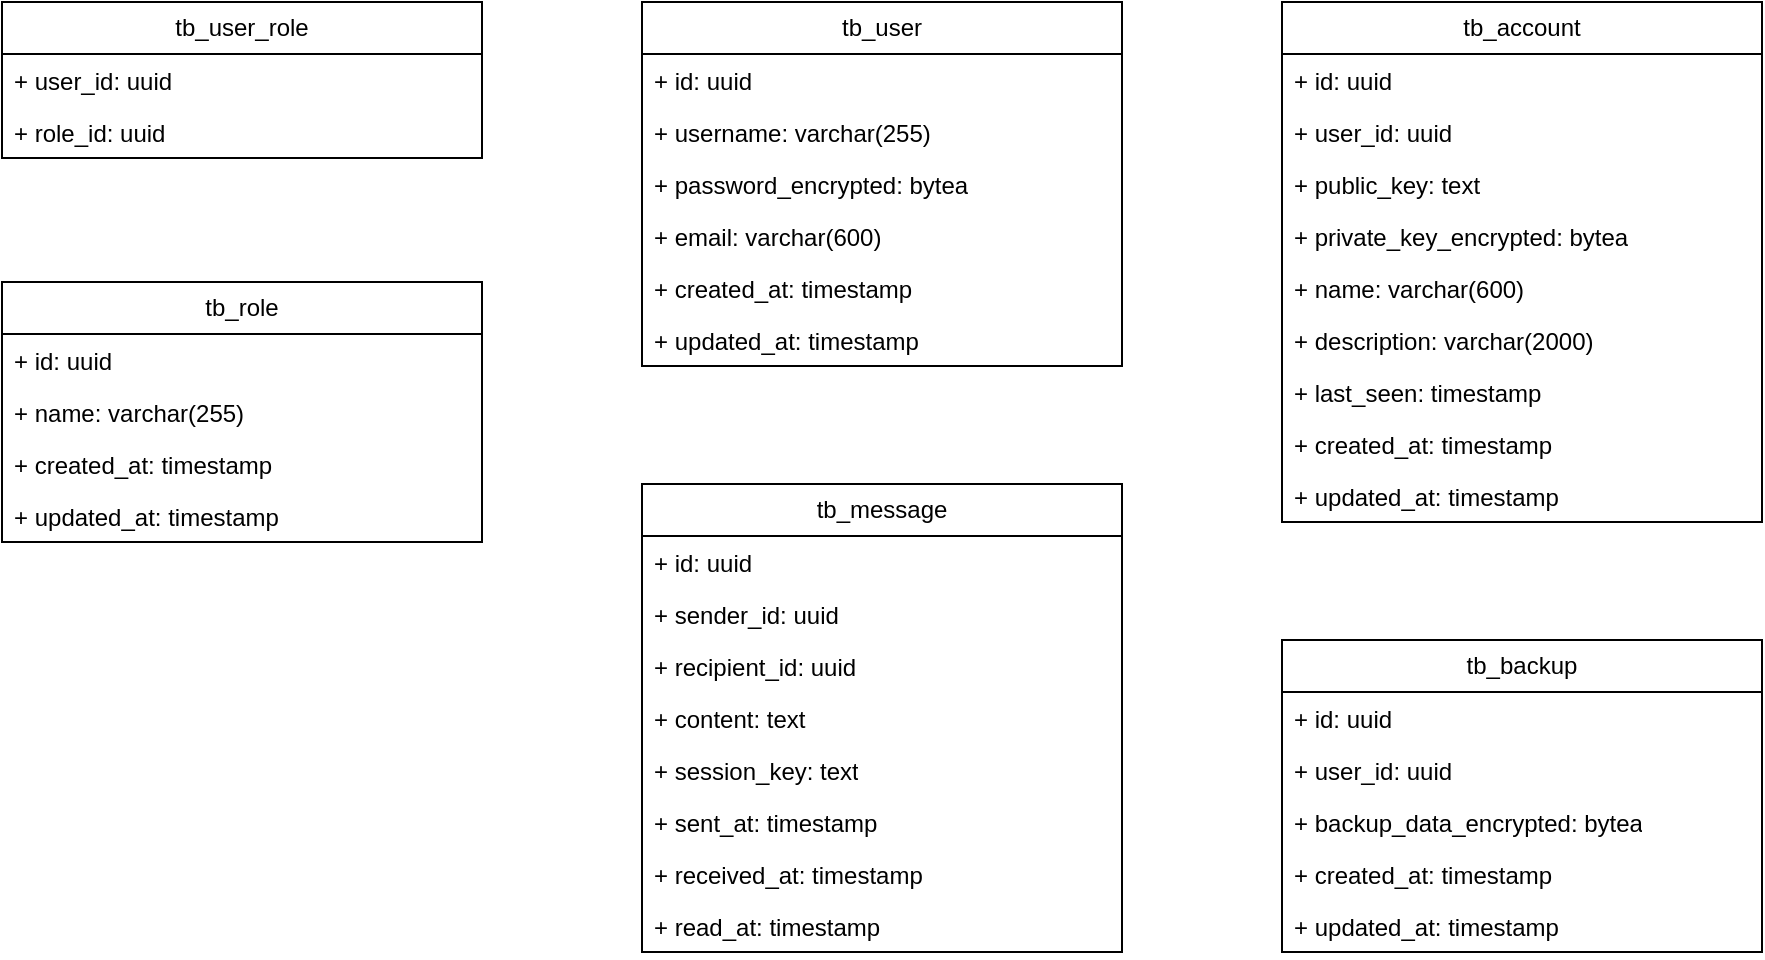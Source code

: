 <mxfile version="20.8.16" type="device"><diagram name="Página-1" id="6pPerWVeCeAuCL8nmsOj"><mxGraphModel dx="1192" dy="828" grid="1" gridSize="10" guides="1" tooltips="1" connect="1" arrows="1" fold="1" page="0" pageScale="1" pageWidth="827" pageHeight="1169" math="0" shadow="0"><root><mxCell id="0"/><mxCell id="1" parent="0"/><mxCell id="74qk-wkZuoJ21UFmDWkd-1" value="tb_user" style="swimlane;fontStyle=0;childLayout=stackLayout;horizontal=1;startSize=26;fillColor=none;horizontalStack=0;resizeParent=1;resizeParentMax=0;resizeLast=0;collapsible=1;marginBottom=0;whiteSpace=wrap;html=1;" parent="1" vertex="1"><mxGeometry x="40" y="120" width="240" height="182" as="geometry"/></mxCell><mxCell id="74qk-wkZuoJ21UFmDWkd-2" value="+ id: uuid" style="text;strokeColor=none;fillColor=none;align=left;verticalAlign=top;spacingLeft=4;spacingRight=4;overflow=hidden;rotatable=0;points=[[0,0.5],[1,0.5]];portConstraint=eastwest;whiteSpace=wrap;html=1;" parent="74qk-wkZuoJ21UFmDWkd-1" vertex="1"><mxGeometry y="26" width="240" height="26" as="geometry"/></mxCell><mxCell id="74qk-wkZuoJ21UFmDWkd-3" value="+ username: varchar(255)" style="text;strokeColor=none;fillColor=none;align=left;verticalAlign=top;spacingLeft=4;spacingRight=4;overflow=hidden;rotatable=0;points=[[0,0.5],[1,0.5]];portConstraint=eastwest;whiteSpace=wrap;html=1;" parent="74qk-wkZuoJ21UFmDWkd-1" vertex="1"><mxGeometry y="52" width="240" height="26" as="geometry"/></mxCell><mxCell id="74qk-wkZuoJ21UFmDWkd-5" value="+ password_encrypted: bytea" style="text;strokeColor=none;fillColor=none;align=left;verticalAlign=top;spacingLeft=4;spacingRight=4;overflow=hidden;rotatable=0;points=[[0,0.5],[1,0.5]];portConstraint=eastwest;whiteSpace=wrap;html=1;" parent="74qk-wkZuoJ21UFmDWkd-1" vertex="1"><mxGeometry y="78" width="240" height="26" as="geometry"/></mxCell><mxCell id="74qk-wkZuoJ21UFmDWkd-6" value="+ email: varchar(600)" style="text;strokeColor=none;fillColor=none;align=left;verticalAlign=top;spacingLeft=4;spacingRight=4;overflow=hidden;rotatable=0;points=[[0,0.5],[1,0.5]];portConstraint=eastwest;whiteSpace=wrap;html=1;" parent="74qk-wkZuoJ21UFmDWkd-1" vertex="1"><mxGeometry y="104" width="240" height="26" as="geometry"/></mxCell><mxCell id="nqH3EhYvDkOdeEE-f4fE-19" value="+ created_at: timestamp" style="text;strokeColor=none;fillColor=none;align=left;verticalAlign=top;spacingLeft=4;spacingRight=4;overflow=hidden;rotatable=0;points=[[0,0.5],[1,0.5]];portConstraint=eastwest;whiteSpace=wrap;html=1;" parent="74qk-wkZuoJ21UFmDWkd-1" vertex="1"><mxGeometry y="130" width="240" height="26" as="geometry"/></mxCell><mxCell id="nqH3EhYvDkOdeEE-f4fE-20" value="+ updated_at: timestamp" style="text;strokeColor=none;fillColor=none;align=left;verticalAlign=top;spacingLeft=4;spacingRight=4;overflow=hidden;rotatable=0;points=[[0,0.5],[1,0.5]];portConstraint=eastwest;whiteSpace=wrap;html=1;" parent="74qk-wkZuoJ21UFmDWkd-1" vertex="1"><mxGeometry y="156" width="240" height="26" as="geometry"/></mxCell><mxCell id="74qk-wkZuoJ21UFmDWkd-7" value="tb_account" style="swimlane;fontStyle=0;childLayout=stackLayout;horizontal=1;startSize=26;fillColor=none;horizontalStack=0;resizeParent=1;resizeParentMax=0;resizeLast=0;collapsible=1;marginBottom=0;whiteSpace=wrap;html=1;" parent="1" vertex="1"><mxGeometry x="360" y="120" width="240" height="260" as="geometry"/></mxCell><mxCell id="74qk-wkZuoJ21UFmDWkd-8" value="+ id: uuid" style="text;strokeColor=none;fillColor=none;align=left;verticalAlign=top;spacingLeft=4;spacingRight=4;overflow=hidden;rotatable=0;points=[[0,0.5],[1,0.5]];portConstraint=eastwest;whiteSpace=wrap;html=1;" parent="74qk-wkZuoJ21UFmDWkd-7" vertex="1"><mxGeometry y="26" width="240" height="26" as="geometry"/></mxCell><mxCell id="74qk-wkZuoJ21UFmDWkd-19" value="+ user_id: uuid" style="text;strokeColor=none;fillColor=none;align=left;verticalAlign=top;spacingLeft=4;spacingRight=4;overflow=hidden;rotatable=0;points=[[0,0.5],[1,0.5]];portConstraint=eastwest;whiteSpace=wrap;html=1;" parent="74qk-wkZuoJ21UFmDWkd-7" vertex="1"><mxGeometry y="52" width="240" height="26" as="geometry"/></mxCell><mxCell id="74qk-wkZuoJ21UFmDWkd-12" value="+ public_key: text" style="text;strokeColor=none;fillColor=none;align=left;verticalAlign=top;spacingLeft=4;spacingRight=4;overflow=hidden;rotatable=0;points=[[0,0.5],[1,0.5]];portConstraint=eastwest;whiteSpace=wrap;html=1;" parent="74qk-wkZuoJ21UFmDWkd-7" vertex="1"><mxGeometry y="78" width="240" height="26" as="geometry"/></mxCell><mxCell id="nqH3EhYvDkOdeEE-f4fE-25" value="+ private_key_encrypted: bytea" style="text;strokeColor=none;fillColor=none;align=left;verticalAlign=top;spacingLeft=4;spacingRight=4;overflow=hidden;rotatable=0;points=[[0,0.5],[1,0.5]];portConstraint=eastwest;whiteSpace=wrap;html=1;" parent="74qk-wkZuoJ21UFmDWkd-7" vertex="1"><mxGeometry y="104" width="240" height="26" as="geometry"/></mxCell><mxCell id="74qk-wkZuoJ21UFmDWkd-9" value="+ name: varchar(600)" style="text;strokeColor=none;fillColor=none;align=left;verticalAlign=top;spacingLeft=4;spacingRight=4;overflow=hidden;rotatable=0;points=[[0,0.5],[1,0.5]];portConstraint=eastwest;whiteSpace=wrap;html=1;" parent="74qk-wkZuoJ21UFmDWkd-7" vertex="1"><mxGeometry y="130" width="240" height="26" as="geometry"/></mxCell><mxCell id="74qk-wkZuoJ21UFmDWkd-10" value="+ description: varchar(2000)" style="text;strokeColor=none;fillColor=none;align=left;verticalAlign=top;spacingLeft=4;spacingRight=4;overflow=hidden;rotatable=0;points=[[0,0.5],[1,0.5]];portConstraint=eastwest;whiteSpace=wrap;html=1;" parent="74qk-wkZuoJ21UFmDWkd-7" vertex="1"><mxGeometry y="156" width="240" height="26" as="geometry"/></mxCell><mxCell id="74qk-wkZuoJ21UFmDWkd-21" value="+ last_seen: timestamp" style="text;strokeColor=none;fillColor=none;align=left;verticalAlign=top;spacingLeft=4;spacingRight=4;overflow=hidden;rotatable=0;points=[[0,0.5],[1,0.5]];portConstraint=eastwest;whiteSpace=wrap;html=1;" parent="74qk-wkZuoJ21UFmDWkd-7" vertex="1"><mxGeometry y="182" width="240" height="26" as="geometry"/></mxCell><mxCell id="nqH3EhYvDkOdeEE-f4fE-21" value="+ created_at: timestamp" style="text;strokeColor=none;fillColor=none;align=left;verticalAlign=top;spacingLeft=4;spacingRight=4;overflow=hidden;rotatable=0;points=[[0,0.5],[1,0.5]];portConstraint=eastwest;whiteSpace=wrap;html=1;" parent="74qk-wkZuoJ21UFmDWkd-7" vertex="1"><mxGeometry y="208" width="240" height="26" as="geometry"/></mxCell><mxCell id="nqH3EhYvDkOdeEE-f4fE-22" value="+ updated_at: timestamp" style="text;strokeColor=none;fillColor=none;align=left;verticalAlign=top;spacingLeft=4;spacingRight=4;overflow=hidden;rotatable=0;points=[[0,0.5],[1,0.5]];portConstraint=eastwest;whiteSpace=wrap;html=1;" parent="74qk-wkZuoJ21UFmDWkd-7" vertex="1"><mxGeometry y="234" width="240" height="26" as="geometry"/></mxCell><mxCell id="74qk-wkZuoJ21UFmDWkd-22" value="tb_message" style="swimlane;fontStyle=0;childLayout=stackLayout;horizontal=1;startSize=26;fillColor=none;horizontalStack=0;resizeParent=1;resizeParentMax=0;resizeLast=0;collapsible=1;marginBottom=0;whiteSpace=wrap;html=1;" parent="1" vertex="1"><mxGeometry x="40" y="361" width="240" height="234" as="geometry"/></mxCell><mxCell id="74qk-wkZuoJ21UFmDWkd-23" value="+ id: uuid" style="text;strokeColor=none;fillColor=none;align=left;verticalAlign=top;spacingLeft=4;spacingRight=4;overflow=hidden;rotatable=0;points=[[0,0.5],[1,0.5]];portConstraint=eastwest;whiteSpace=wrap;html=1;" parent="74qk-wkZuoJ21UFmDWkd-22" vertex="1"><mxGeometry y="26" width="240" height="26" as="geometry"/></mxCell><mxCell id="74qk-wkZuoJ21UFmDWkd-24" value="+ sender_id: uuid" style="text;strokeColor=none;fillColor=none;align=left;verticalAlign=top;spacingLeft=4;spacingRight=4;overflow=hidden;rotatable=0;points=[[0,0.5],[1,0.5]];portConstraint=eastwest;whiteSpace=wrap;html=1;" parent="74qk-wkZuoJ21UFmDWkd-22" vertex="1"><mxGeometry y="52" width="240" height="26" as="geometry"/></mxCell><mxCell id="74qk-wkZuoJ21UFmDWkd-30" value="+ recipient_id: uuid" style="text;strokeColor=none;fillColor=none;align=left;verticalAlign=top;spacingLeft=4;spacingRight=4;overflow=hidden;rotatable=0;points=[[0,0.5],[1,0.5]];portConstraint=eastwest;whiteSpace=wrap;html=1;" parent="74qk-wkZuoJ21UFmDWkd-22" vertex="1"><mxGeometry y="78" width="240" height="26" as="geometry"/></mxCell><mxCell id="74qk-wkZuoJ21UFmDWkd-25" value="+ content: text" style="text;strokeColor=none;fillColor=none;align=left;verticalAlign=top;spacingLeft=4;spacingRight=4;overflow=hidden;rotatable=0;points=[[0,0.5],[1,0.5]];portConstraint=eastwest;whiteSpace=wrap;html=1;" parent="74qk-wkZuoJ21UFmDWkd-22" vertex="1"><mxGeometry y="104" width="240" height="26" as="geometry"/></mxCell><mxCell id="nqH3EhYvDkOdeEE-f4fE-9" value="+ session_key: text" style="text;strokeColor=none;fillColor=none;align=left;verticalAlign=top;spacingLeft=4;spacingRight=4;overflow=hidden;rotatable=0;points=[[0,0.5],[1,0.5]];portConstraint=eastwest;whiteSpace=wrap;html=1;" parent="74qk-wkZuoJ21UFmDWkd-22" vertex="1"><mxGeometry y="130" width="240" height="26" as="geometry"/></mxCell><mxCell id="74qk-wkZuoJ21UFmDWkd-29" value="+ sent_at: timestamp" style="text;strokeColor=none;fillColor=none;align=left;verticalAlign=top;spacingLeft=4;spacingRight=4;overflow=hidden;rotatable=0;points=[[0,0.5],[1,0.5]];portConstraint=eastwest;whiteSpace=wrap;html=1;" parent="74qk-wkZuoJ21UFmDWkd-22" vertex="1"><mxGeometry y="156" width="240" height="26" as="geometry"/></mxCell><mxCell id="74qk-wkZuoJ21UFmDWkd-31" value="+ received_at: timestamp" style="text;strokeColor=none;fillColor=none;align=left;verticalAlign=top;spacingLeft=4;spacingRight=4;overflow=hidden;rotatable=0;points=[[0,0.5],[1,0.5]];portConstraint=eastwest;whiteSpace=wrap;html=1;" parent="74qk-wkZuoJ21UFmDWkd-22" vertex="1"><mxGeometry y="182" width="240" height="26" as="geometry"/></mxCell><mxCell id="74qk-wkZuoJ21UFmDWkd-32" value="+ read_at: timestamp" style="text;strokeColor=none;fillColor=none;align=left;verticalAlign=top;spacingLeft=4;spacingRight=4;overflow=hidden;rotatable=0;points=[[0,0.5],[1,0.5]];portConstraint=eastwest;whiteSpace=wrap;html=1;" parent="74qk-wkZuoJ21UFmDWkd-22" vertex="1"><mxGeometry y="208" width="240" height="26" as="geometry"/></mxCell><mxCell id="nqH3EhYvDkOdeEE-f4fE-10" value="tb_backup" style="swimlane;fontStyle=0;childLayout=stackLayout;horizontal=1;startSize=26;fillColor=none;horizontalStack=0;resizeParent=1;resizeParentMax=0;resizeLast=0;collapsible=1;marginBottom=0;whiteSpace=wrap;html=1;" parent="1" vertex="1"><mxGeometry x="360" y="439" width="240" height="156" as="geometry"/></mxCell><mxCell id="nqH3EhYvDkOdeEE-f4fE-11" value="+ id: uuid" style="text;strokeColor=none;fillColor=none;align=left;verticalAlign=top;spacingLeft=4;spacingRight=4;overflow=hidden;rotatable=0;points=[[0,0.5],[1,0.5]];portConstraint=eastwest;whiteSpace=wrap;html=1;" parent="nqH3EhYvDkOdeEE-f4fE-10" vertex="1"><mxGeometry y="26" width="240" height="26" as="geometry"/></mxCell><mxCell id="nqH3EhYvDkOdeEE-f4fE-12" value="+ user_id: uuid" style="text;strokeColor=none;fillColor=none;align=left;verticalAlign=top;spacingLeft=4;spacingRight=4;overflow=hidden;rotatable=0;points=[[0,0.5],[1,0.5]];portConstraint=eastwest;whiteSpace=wrap;html=1;" parent="nqH3EhYvDkOdeEE-f4fE-10" vertex="1"><mxGeometry y="52" width="240" height="26" as="geometry"/></mxCell><mxCell id="nqH3EhYvDkOdeEE-f4fE-13" value="+ backup_data_encrypted: bytea" style="text;strokeColor=none;fillColor=none;align=left;verticalAlign=top;spacingLeft=4;spacingRight=4;overflow=hidden;rotatable=0;points=[[0,0.5],[1,0.5]];portConstraint=eastwest;whiteSpace=wrap;html=1;" parent="nqH3EhYvDkOdeEE-f4fE-10" vertex="1"><mxGeometry y="78" width="240" height="26" as="geometry"/></mxCell><mxCell id="nqH3EhYvDkOdeEE-f4fE-18" value="+ created_at: timestamp" style="text;strokeColor=none;fillColor=none;align=left;verticalAlign=top;spacingLeft=4;spacingRight=4;overflow=hidden;rotatable=0;points=[[0,0.5],[1,0.5]];portConstraint=eastwest;whiteSpace=wrap;html=1;" parent="nqH3EhYvDkOdeEE-f4fE-10" vertex="1"><mxGeometry y="104" width="240" height="26" as="geometry"/></mxCell><mxCell id="nqH3EhYvDkOdeEE-f4fE-14" value="+ updated_at: timestamp" style="text;strokeColor=none;fillColor=none;align=left;verticalAlign=top;spacingLeft=4;spacingRight=4;overflow=hidden;rotatable=0;points=[[0,0.5],[1,0.5]];portConstraint=eastwest;whiteSpace=wrap;html=1;" parent="nqH3EhYvDkOdeEE-f4fE-10" vertex="1"><mxGeometry y="130" width="240" height="26" as="geometry"/></mxCell><mxCell id="nqH3EhYvDkOdeEE-f4fE-26" value="tb_role" style="swimlane;fontStyle=0;childLayout=stackLayout;horizontal=1;startSize=26;fillColor=none;horizontalStack=0;resizeParent=1;resizeParentMax=0;resizeLast=0;collapsible=1;marginBottom=0;whiteSpace=wrap;html=1;" parent="1" vertex="1"><mxGeometry x="-280" y="260" width="240" height="130" as="geometry"/></mxCell><mxCell id="nqH3EhYvDkOdeEE-f4fE-27" value="+ id: uuid" style="text;strokeColor=none;fillColor=none;align=left;verticalAlign=top;spacingLeft=4;spacingRight=4;overflow=hidden;rotatable=0;points=[[0,0.5],[1,0.5]];portConstraint=eastwest;whiteSpace=wrap;html=1;" parent="nqH3EhYvDkOdeEE-f4fE-26" vertex="1"><mxGeometry y="26" width="240" height="26" as="geometry"/></mxCell><mxCell id="nqH3EhYvDkOdeEE-f4fE-28" value="+ name: varchar(255)" style="text;strokeColor=none;fillColor=none;align=left;verticalAlign=top;spacingLeft=4;spacingRight=4;overflow=hidden;rotatable=0;points=[[0,0.5],[1,0.5]];portConstraint=eastwest;whiteSpace=wrap;html=1;" parent="nqH3EhYvDkOdeEE-f4fE-26" vertex="1"><mxGeometry y="52" width="240" height="26" as="geometry"/></mxCell><mxCell id="nqH3EhYvDkOdeEE-f4fE-36" value="+ created_at: timestamp" style="text;strokeColor=none;fillColor=none;align=left;verticalAlign=top;spacingLeft=4;spacingRight=4;overflow=hidden;rotatable=0;points=[[0,0.5],[1,0.5]];portConstraint=eastwest;whiteSpace=wrap;html=1;" parent="nqH3EhYvDkOdeEE-f4fE-26" vertex="1"><mxGeometry y="78" width="240" height="26" as="geometry"/></mxCell><mxCell id="nqH3EhYvDkOdeEE-f4fE-37" value="+ updated_at: timestamp" style="text;strokeColor=none;fillColor=none;align=left;verticalAlign=top;spacingLeft=4;spacingRight=4;overflow=hidden;rotatable=0;points=[[0,0.5],[1,0.5]];portConstraint=eastwest;whiteSpace=wrap;html=1;" parent="nqH3EhYvDkOdeEE-f4fE-26" vertex="1"><mxGeometry y="104" width="240" height="26" as="geometry"/></mxCell><mxCell id="nqH3EhYvDkOdeEE-f4fE-33" value="tb_user_role" style="swimlane;fontStyle=0;childLayout=stackLayout;horizontal=1;startSize=26;fillColor=none;horizontalStack=0;resizeParent=1;resizeParentMax=0;resizeLast=0;collapsible=1;marginBottom=0;whiteSpace=wrap;html=1;" parent="1" vertex="1"><mxGeometry x="-280" y="120" width="240" height="78" as="geometry"/></mxCell><mxCell id="nqH3EhYvDkOdeEE-f4fE-34" value="+ user_id: uuid" style="text;strokeColor=none;fillColor=none;align=left;verticalAlign=top;spacingLeft=4;spacingRight=4;overflow=hidden;rotatable=0;points=[[0,0.5],[1,0.5]];portConstraint=eastwest;whiteSpace=wrap;html=1;" parent="nqH3EhYvDkOdeEE-f4fE-33" vertex="1"><mxGeometry y="26" width="240" height="26" as="geometry"/></mxCell><mxCell id="nqH3EhYvDkOdeEE-f4fE-35" value="+ role_id: uuid" style="text;strokeColor=none;fillColor=none;align=left;verticalAlign=top;spacingLeft=4;spacingRight=4;overflow=hidden;rotatable=0;points=[[0,0.5],[1,0.5]];portConstraint=eastwest;whiteSpace=wrap;html=1;" parent="nqH3EhYvDkOdeEE-f4fE-33" vertex="1"><mxGeometry y="52" width="240" height="26" as="geometry"/></mxCell></root></mxGraphModel></diagram></mxfile>